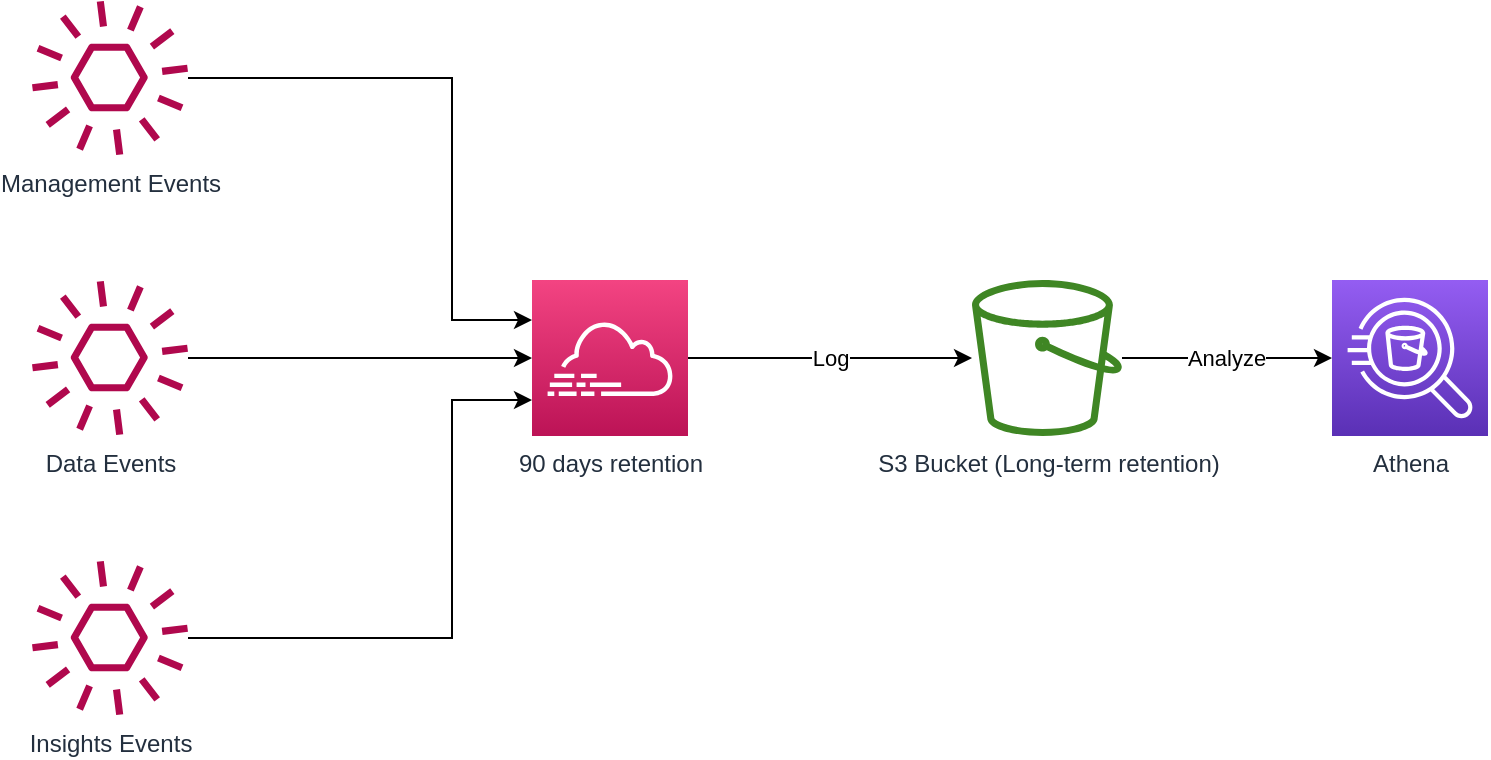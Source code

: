 <mxfile version="21.5.1" type="device">
  <diagram name="Page-1" id="_KIuwwaJGRmZVlC_9NjP">
    <mxGraphModel dx="778" dy="831" grid="1" gridSize="10" guides="1" tooltips="1" connect="1" arrows="1" fold="1" page="1" pageScale="1" pageWidth="827" pageHeight="1169" math="0" shadow="0">
      <root>
        <mxCell id="0" />
        <mxCell id="1" parent="0" />
        <mxCell id="zMmL4vgPFwVEsDiJO3ED-8" style="edgeStyle=orthogonalEdgeStyle;rounded=0;orthogonalLoop=1;jettySize=auto;html=1;" edge="1" parent="1" source="zMmL4vgPFwVEsDiJO3ED-2" target="zMmL4vgPFwVEsDiJO3ED-5">
          <mxGeometry relative="1" as="geometry">
            <Array as="points">
              <mxPoint x="550" y="529" />
              <mxPoint x="550" y="410" />
            </Array>
          </mxGeometry>
        </mxCell>
        <mxCell id="zMmL4vgPFwVEsDiJO3ED-2" value="Insights Events" style="sketch=0;outlineConnect=0;fontColor=#232F3E;gradientColor=none;fillColor=#B0084D;strokeColor=none;dashed=0;verticalLabelPosition=bottom;verticalAlign=top;align=center;html=1;fontSize=12;fontStyle=0;aspect=fixed;pointerEvents=1;shape=mxgraph.aws4.event;" vertex="1" parent="1">
          <mxGeometry x="340" y="490" width="78" height="78" as="geometry" />
        </mxCell>
        <mxCell id="zMmL4vgPFwVEsDiJO3ED-13" style="edgeStyle=orthogonalEdgeStyle;rounded=0;orthogonalLoop=1;jettySize=auto;html=1;entryX=0;entryY=0.5;entryDx=0;entryDy=0;entryPerimeter=0;" edge="1" parent="1" source="zMmL4vgPFwVEsDiJO3ED-3" target="zMmL4vgPFwVEsDiJO3ED-5">
          <mxGeometry relative="1" as="geometry" />
        </mxCell>
        <mxCell id="zMmL4vgPFwVEsDiJO3ED-3" value="Data Events" style="sketch=0;outlineConnect=0;fontColor=#232F3E;gradientColor=none;fillColor=#B0084D;strokeColor=none;dashed=0;verticalLabelPosition=bottom;verticalAlign=top;align=center;html=1;fontSize=12;fontStyle=0;aspect=fixed;pointerEvents=1;shape=mxgraph.aws4.event;" vertex="1" parent="1">
          <mxGeometry x="340" y="350" width="78" height="78" as="geometry" />
        </mxCell>
        <mxCell id="zMmL4vgPFwVEsDiJO3ED-6" style="edgeStyle=orthogonalEdgeStyle;rounded=0;orthogonalLoop=1;jettySize=auto;html=1;" edge="1" parent="1" source="zMmL4vgPFwVEsDiJO3ED-4" target="zMmL4vgPFwVEsDiJO3ED-5">
          <mxGeometry relative="1" as="geometry">
            <Array as="points">
              <mxPoint x="550" y="249" />
              <mxPoint x="550" y="370" />
            </Array>
          </mxGeometry>
        </mxCell>
        <mxCell id="zMmL4vgPFwVEsDiJO3ED-4" value="Management Events" style="sketch=0;outlineConnect=0;fontColor=#232F3E;gradientColor=none;fillColor=#B0084D;strokeColor=none;dashed=0;verticalLabelPosition=bottom;verticalAlign=top;align=center;html=1;fontSize=12;fontStyle=0;aspect=fixed;pointerEvents=1;shape=mxgraph.aws4.event;" vertex="1" parent="1">
          <mxGeometry x="340" y="210" width="78" height="78" as="geometry" />
        </mxCell>
        <mxCell id="zMmL4vgPFwVEsDiJO3ED-10" value="Log" style="edgeStyle=orthogonalEdgeStyle;rounded=0;orthogonalLoop=1;jettySize=auto;html=1;" edge="1" parent="1" source="zMmL4vgPFwVEsDiJO3ED-5" target="zMmL4vgPFwVEsDiJO3ED-9">
          <mxGeometry relative="1" as="geometry" />
        </mxCell>
        <mxCell id="zMmL4vgPFwVEsDiJO3ED-5" value="90 days retention" style="sketch=0;points=[[0,0,0],[0.25,0,0],[0.5,0,0],[0.75,0,0],[1,0,0],[0,1,0],[0.25,1,0],[0.5,1,0],[0.75,1,0],[1,1,0],[0,0.25,0],[0,0.5,0],[0,0.75,0],[1,0.25,0],[1,0.5,0],[1,0.75,0]];points=[[0,0,0],[0.25,0,0],[0.5,0,0],[0.75,0,0],[1,0,0],[0,1,0],[0.25,1,0],[0.5,1,0],[0.75,1,0],[1,1,0],[0,0.25,0],[0,0.5,0],[0,0.75,0],[1,0.25,0],[1,0.5,0],[1,0.75,0]];outlineConnect=0;fontColor=#232F3E;gradientColor=#F34482;gradientDirection=north;fillColor=#BC1356;strokeColor=#ffffff;dashed=0;verticalLabelPosition=bottom;verticalAlign=top;align=center;html=1;fontSize=12;fontStyle=0;aspect=fixed;shape=mxgraph.aws4.resourceIcon;resIcon=mxgraph.aws4.cloudtrail;" vertex="1" parent="1">
          <mxGeometry x="590" y="350" width="78" height="78" as="geometry" />
        </mxCell>
        <mxCell id="zMmL4vgPFwVEsDiJO3ED-12" value="Analyze" style="edgeStyle=orthogonalEdgeStyle;rounded=0;orthogonalLoop=1;jettySize=auto;html=1;entryX=0;entryY=0.5;entryDx=0;entryDy=0;entryPerimeter=0;" edge="1" parent="1" source="zMmL4vgPFwVEsDiJO3ED-9" target="zMmL4vgPFwVEsDiJO3ED-11">
          <mxGeometry relative="1" as="geometry" />
        </mxCell>
        <mxCell id="zMmL4vgPFwVEsDiJO3ED-9" value="S3 Bucket (Long-term retention)" style="sketch=0;outlineConnect=0;fontColor=#232F3E;gradientColor=none;fillColor=#3F8624;strokeColor=none;dashed=0;verticalLabelPosition=bottom;verticalAlign=top;align=center;html=1;fontSize=12;fontStyle=0;aspect=fixed;pointerEvents=1;shape=mxgraph.aws4.bucket;" vertex="1" parent="1">
          <mxGeometry x="810" y="350" width="75" height="78" as="geometry" />
        </mxCell>
        <mxCell id="zMmL4vgPFwVEsDiJO3ED-11" value="Athena" style="sketch=0;points=[[0,0,0],[0.25,0,0],[0.5,0,0],[0.75,0,0],[1,0,0],[0,1,0],[0.25,1,0],[0.5,1,0],[0.75,1,0],[1,1,0],[0,0.25,0],[0,0.5,0],[0,0.75,0],[1,0.25,0],[1,0.5,0],[1,0.75,0]];outlineConnect=0;fontColor=#232F3E;gradientColor=#945DF2;gradientDirection=north;fillColor=#5A30B5;strokeColor=#ffffff;dashed=0;verticalLabelPosition=bottom;verticalAlign=top;align=center;html=1;fontSize=12;fontStyle=0;aspect=fixed;shape=mxgraph.aws4.resourceIcon;resIcon=mxgraph.aws4.athena;" vertex="1" parent="1">
          <mxGeometry x="990" y="350" width="78" height="78" as="geometry" />
        </mxCell>
      </root>
    </mxGraphModel>
  </diagram>
</mxfile>
